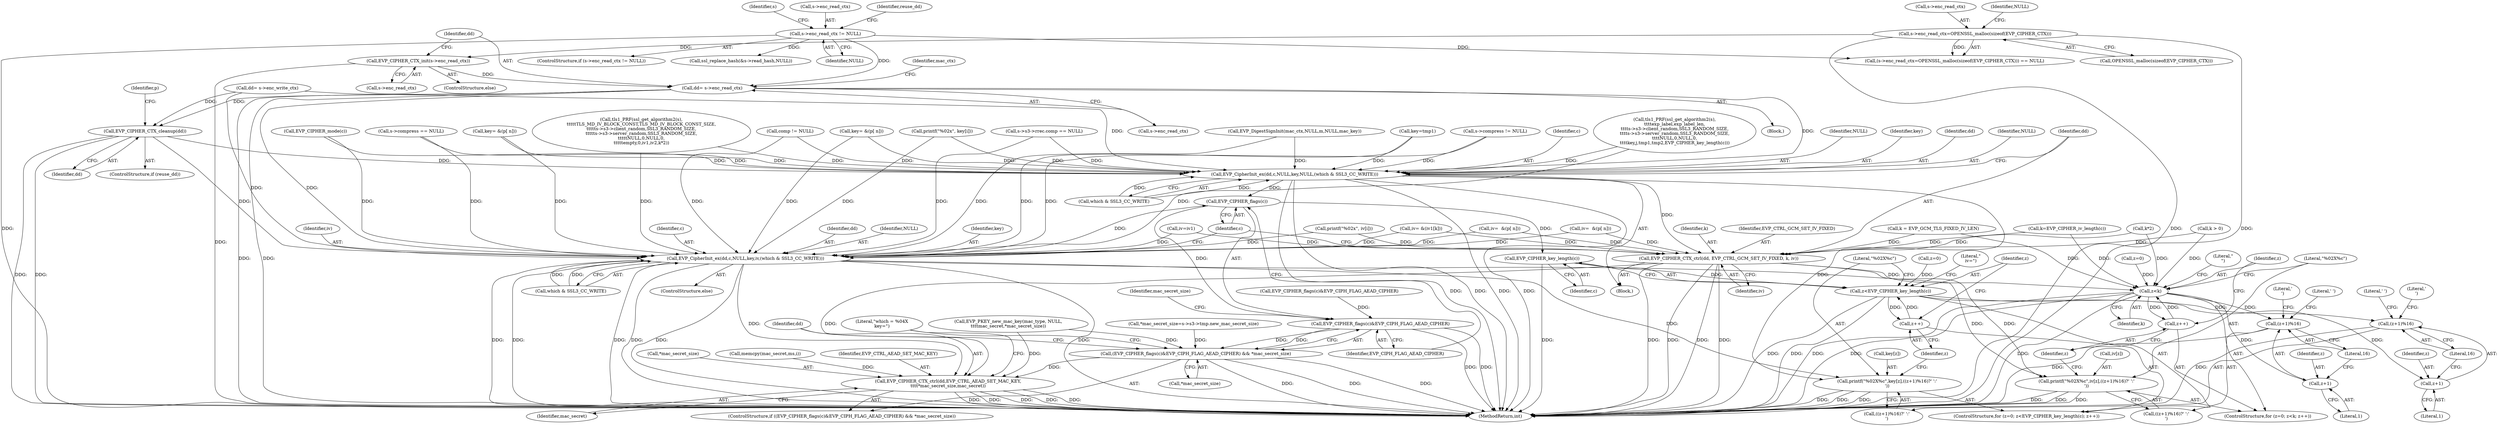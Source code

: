 digraph "0_openssl_34628967f1e65dc8f34e000f0f5518e21afbfc7b_0@API" {
"1000326" [label="(Call,dd= s->enc_read_ctx)"];
"1000301" [label="(Call,s->enc_read_ctx != NULL)"];
"1000322" [label="(Call,EVP_CIPHER_CTX_init(s->enc_read_ctx))"];
"1000312" [label="(Call,s->enc_read_ctx=OPENSSL_malloc(sizeof(EVP_CIPHER_CTX)))"];
"1000574" [label="(Call,EVP_CIPHER_CTX_cleanup(dd))"];
"1000949" [label="(Call,EVP_CipherInit_ex(dd,c,NULL,key,NULL,(which & SSL3_CC_WRITE)))"];
"1000958" [label="(Call,EVP_CIPHER_CTX_ctrl(dd, EVP_CTRL_GCM_SET_IV_FIXED, k, iv))"];
"1000981" [label="(Call,EVP_CIPHER_CTX_ctrl(dd,EVP_CTRL_AEAD_SET_MAC_KEY,\n\t\t\t\t*mac_secret_size,mac_secret))"];
"1001023" [label="(Call,z<k)"];
"1001026" [label="(Call,z++)"];
"1001034" [label="(Call,(z+1)%16)"];
"1001035" [label="(Call,z+1)"];
"1001028" [label="(Call,printf(\"%02X%c\",iv[z],((z+1)%16)?' ':'\n'))"];
"1000976" [label="(Call,EVP_CIPHER_flags(c))"];
"1000975" [label="(Call,EVP_CIPHER_flags(c)&EVP_CIPH_FLAG_AEAD_CIPHER)"];
"1000974" [label="(Call,(EVP_CIPHER_flags(c)&EVP_CIPH_FLAG_AEAD_CIPHER) && *mac_secret_size)"];
"1000998" [label="(Call,EVP_CIPHER_key_length(c))"];
"1000996" [label="(Call,z<EVP_CIPHER_key_length(c))"];
"1001000" [label="(Call,z++)"];
"1001008" [label="(Call,(z+1)%16)"];
"1001009" [label="(Call,z+1)"];
"1001002" [label="(Call,printf(\"%02X%c\",key[z],((z+1)%16)?' ':'\n'))"];
"1000964" [label="(Call,EVP_CipherInit_ex(dd,c,NULL,key,iv,(which & SSL3_CC_WRITE)))"];
"1001008" [label="(Call,(z+1)%16)"];
"1001020" [label="(Call,z=0)"];
"1000841" [label="(Call,key=tmp1)"];
"1000498" [label="(Call,dd= s->enc_write_ctx)"];
"1000948" [label="(Block,)"];
"1000952" [label="(Identifier,NULL)"];
"1000845" [label="(Call,k > 0)"];
"1000321" [label="(ControlStructure,else)"];
"1000332" [label="(Identifier,mac_ctx)"];
"1000322" [label="(Call,EVP_CIPHER_CTX_init(s->enc_read_ctx))"];
"1000314" [label="(Identifier,s)"];
"1001034" [label="(Call,(z+1)%16)"];
"1001033" [label="(Call,((z+1)%16)?' ':'\n')"];
"1000851" [label="(Call,tls1_PRF(ssl_get_algorithm2(s),\n\t\t\t\t\tTLS_MD_IV_BLOCK_CONST,TLS_MD_IV_BLOCK_CONST_SIZE,\n\t\t\t\t\ts->s3->client_random,SSL3_RANDOM_SIZE,\n\t\t\t\t\ts->s3->server_random,SSL3_RANDOM_SIZE,\n\t\t\t\t\tNULL,0,NULL,0,\n\t\t\t\t\tempty,0,iv1,iv2,k*2))"];
"1000659" [label="(Call,key= &(p[ n]))"];
"1001013" [label="(Literal,' ')"];
"1001004" [label="(Call,key[z])"];
"1001037" [label="(Literal,1)"];
"1001040" [label="(Literal,'\n')"];
"1000980" [label="(Identifier,mac_secret_size)"];
"1000966" [label="(Identifier,c)"];
"1000964" [label="(Call,EVP_CipherInit_ex(dd,c,NULL,key,iv,(which & SSL3_CC_WRITE)))"];
"1000963" [label="(ControlStructure,else)"];
"1000767" [label="(Call,EVP_PKEY_new_mac_key(mac_type, NULL,\n\t\t\t\tmac_secret,*mac_secret_size))"];
"1001000" [label="(Call,z++)"];
"1000951" [label="(Identifier,c)"];
"1000958" [label="(Call,EVP_CIPHER_CTX_ctrl(dd, EVP_CTRL_GCM_SET_IV_FIXED, k, iv))"];
"1000886" [label="(Call,iv= &(iv1[k]))"];
"1000305" [label="(Identifier,NULL)"];
"1000973" [label="(ControlStructure,if ((EVP_CIPHER_flags(c)&EVP_CIPH_FLAG_AEAD_CIPHER) && *mac_secret_size))"];
"1000760" [label="(Call,EVP_CIPHER_flags(c)&EVP_CIPH_FLAG_AEAD_CIPHER)"];
"1000356" [label="(Call,comp != NULL)"];
"1000333" [label="(Call,ssl_replace_hash(&s->read_hash,NULL))"];
"1000319" [label="(Identifier,NULL)"];
"1000936" [label="(Call,printf(\"%02x\", iv[i]))"];
"1000316" [label="(Call,OPENSSL_malloc(sizeof(EVP_CIPHER_CTX)))"];
"1000311" [label="(Call,(s->enc_read_ctx=OPENSSL_malloc(sizeof(EVP_CIPHER_CTX))) == NULL)"];
"1000882" [label="(Call,iv=iv1)"];
"1000997" [label="(Identifier,z)"];
"1000328" [label="(Call,s->enc_read_ctx)"];
"1000323" [label="(Call,s->enc_read_ctx)"];
"1001023" [label="(Call,z<k)"];
"1000773" [label="(Call,EVP_DigestSignInit(mac_ctx,NULL,m,NULL,mac_key))"];
"1001011" [label="(Literal,1)"];
"1001026" [label="(Call,z++)"];
"1001019" [label="(ControlStructure,for (z=0; z<k; z++))"];
"1000635" [label="(Call,k=EVP_CIPHER_iv_length(c))"];
"1000959" [label="(Identifier,dd)"];
"1000962" [label="(Identifier,iv)"];
"1000992" [label="(ControlStructure,for (z=0; z<EVP_CIPHER_key_length(c); z++))"];
"1001016" [label="(Literal,\"\niv=\")"];
"1000313" [label="(Call,s->enc_read_ctx)"];
"1001002" [label="(Call,printf(\"%02X%c\",key[z],((z+1)%16)?' ':'\n'))"];
"1000986" [label="(Identifier,mac_secret)"];
"1000981" [label="(Call,EVP_CIPHER_CTX_ctrl(dd,EVP_CTRL_AEAD_SET_MAC_KEY,\n\t\t\t\t*mac_secret_size,mac_secret))"];
"1000982" [label="(Identifier,dd)"];
"1000302" [label="(Call,s->enc_read_ctx)"];
"1001001" [label="(Identifier,z)"];
"1000813" [label="(Call,tls1_PRF(ssl_get_algorithm2(s),\n\t\t\t\texp_label,exp_label_len,\n\t\t\t\ts->s3->client_random,SSL3_RANDOM_SIZE,\n\t\t\t\ts->s3->server_random,SSL3_RANDOM_SIZE,\n\t\t\t\tNULL,0,NULL,0,\n\t\t\t\tkey,j,tmp1,tmp2,EVP_CIPHER_key_length(c)))"];
"1000961" [label="(Identifier,k)"];
"1001028" [label="(Call,printf(\"%02X%c\",iv[z],((z+1)%16)?' ':'\n'))"];
"1000998" [label="(Call,EVP_CIPHER_key_length(c))"];
"1000970" [label="(Call,which & SSL3_CC_WRITE)"];
"1001014" [label="(Literal,'\n')"];
"1000708" [label="(Call,key= &(p[ n]))"];
"1000988" [label="(Literal,\"which = %04X\nkey=\")"];
"1000945" [label="(Call,EVP_CIPHER_mode(c))"];
"1001036" [label="(Identifier,z)"];
"1000984" [label="(Call,*mac_secret_size)"];
"1000301" [label="(Call,s->enc_read_ctx != NULL)"];
"1000978" [label="(Identifier,EVP_CIPH_FLAG_AEAD_CIPHER)"];
"1001029" [label="(Literal,\"%02X%c\")"];
"1001007" [label="(Call,((z+1)%16)?' ':'\n')"];
"1000954" [label="(Identifier,NULL)"];
"1000575" [label="(Identifier,dd)"];
"1001024" [label="(Identifier,z)"];
"1000307" [label="(Identifier,reuse_dd)"];
"1000587" [label="(Call,*mac_secret_size=s->s3->tmp.new_mac_secret_size)"];
"1001003" [label="(Literal,\"%02X%c\")"];
"1001012" [label="(Literal,16)"];
"1000965" [label="(Identifier,dd)"];
"1000955" [label="(Call,which & SSL3_CC_WRITE)"];
"1000967" [label="(Identifier,NULL)"];
"1000512" [label="(Call,s->compress != NULL)"];
"1001010" [label="(Identifier,z)"];
"1001038" [label="(Literal,16)"];
"1000326" [label="(Call,dd= s->enc_read_ctx)"];
"1000975" [label="(Call,EVP_CIPHER_flags(c)&EVP_CIPH_FLAG_AEAD_CIPHER)"];
"1000719" [label="(Call,iv=  &(p[ n]))"];
"1000631" [label="(Call,k = EVP_GCM_TLS_FIXED_IV_LEN)"];
"1000968" [label="(Identifier,key)"];
"1000876" [label="(Call,k*2)"];
"1000993" [label="(Call,z=0)"];
"1001042" [label="(Literal,\"\n\")"];
"1000572" [label="(ControlStructure,if (reuse_dd))"];
"1000999" [label="(Identifier,c)"];
"1001068" [label="(MethodReturn,int)"];
"1000300" [label="(ControlStructure,if (s->enc_read_ctx != NULL))"];
"1000976" [label="(Call,EVP_CIPHER_flags(c))"];
"1001035" [label="(Call,z+1)"];
"1000979" [label="(Call,*mac_secret_size)"];
"1000276" [label="(Block,)"];
"1000953" [label="(Identifier,key)"];
"1001027" [label="(Identifier,z)"];
"1001039" [label="(Literal,' ')"];
"1000949" [label="(Call,EVP_CipherInit_ex(dd,c,NULL,key,NULL,(which & SSL3_CC_WRITE)))"];
"1001025" [label="(Identifier,k)"];
"1000327" [label="(Identifier,dd)"];
"1000960" [label="(Identifier,EVP_CTRL_GCM_SET_IV_FIXED)"];
"1000996" [label="(Call,z<EVP_CIPHER_key_length(c))"];
"1000527" [label="(Call,s->compress == NULL)"];
"1000754" [label="(Call,memcpy(mac_secret,ms,i))"];
"1000983" [label="(Identifier,EVP_CTRL_AEAD_SET_MAC_KEY)"];
"1001009" [label="(Call,z+1)"];
"1000969" [label="(Identifier,iv)"];
"1000916" [label="(Call,printf(\"%02x\", key[i]))"];
"1001030" [label="(Call,iv[z])"];
"1000977" [label="(Identifier,c)"];
"1000670" [label="(Call,iv=  &(p[ n]))"];
"1000312" [label="(Call,s->enc_read_ctx=OPENSSL_malloc(sizeof(EVP_CIPHER_CTX)))"];
"1000574" [label="(Call,EVP_CIPHER_CTX_cleanup(dd))"];
"1000402" [label="(Call,s->s3->rrec.comp == NULL)"];
"1000950" [label="(Identifier,dd)"];
"1000577" [label="(Identifier,p)"];
"1000974" [label="(Call,(EVP_CIPHER_flags(c)&EVP_CIPH_FLAG_AEAD_CIPHER) && *mac_secret_size)"];
"1000326" -> "1000276"  [label="AST: "];
"1000326" -> "1000328"  [label="CFG: "];
"1000327" -> "1000326"  [label="AST: "];
"1000328" -> "1000326"  [label="AST: "];
"1000332" -> "1000326"  [label="CFG: "];
"1000326" -> "1001068"  [label="DDG: "];
"1000326" -> "1001068"  [label="DDG: "];
"1000301" -> "1000326"  [label="DDG: "];
"1000322" -> "1000326"  [label="DDG: "];
"1000326" -> "1000574"  [label="DDG: "];
"1000326" -> "1000949"  [label="DDG: "];
"1000326" -> "1000964"  [label="DDG: "];
"1000301" -> "1000300"  [label="AST: "];
"1000301" -> "1000305"  [label="CFG: "];
"1000302" -> "1000301"  [label="AST: "];
"1000305" -> "1000301"  [label="AST: "];
"1000307" -> "1000301"  [label="CFG: "];
"1000314" -> "1000301"  [label="CFG: "];
"1000301" -> "1001068"  [label="DDG: "];
"1000301" -> "1000311"  [label="DDG: "];
"1000301" -> "1000333"  [label="DDG: "];
"1000322" -> "1000321"  [label="AST: "];
"1000322" -> "1000323"  [label="CFG: "];
"1000323" -> "1000322"  [label="AST: "];
"1000327" -> "1000322"  [label="CFG: "];
"1000322" -> "1001068"  [label="DDG: "];
"1000312" -> "1000322"  [label="DDG: "];
"1000312" -> "1000311"  [label="AST: "];
"1000312" -> "1000316"  [label="CFG: "];
"1000313" -> "1000312"  [label="AST: "];
"1000316" -> "1000312"  [label="AST: "];
"1000319" -> "1000312"  [label="CFG: "];
"1000312" -> "1001068"  [label="DDG: "];
"1000312" -> "1001068"  [label="DDG: "];
"1000312" -> "1000311"  [label="DDG: "];
"1000574" -> "1000572"  [label="AST: "];
"1000574" -> "1000575"  [label="CFG: "];
"1000575" -> "1000574"  [label="AST: "];
"1000577" -> "1000574"  [label="CFG: "];
"1000574" -> "1001068"  [label="DDG: "];
"1000574" -> "1001068"  [label="DDG: "];
"1000498" -> "1000574"  [label="DDG: "];
"1000574" -> "1000949"  [label="DDG: "];
"1000574" -> "1000964"  [label="DDG: "];
"1000949" -> "1000948"  [label="AST: "];
"1000949" -> "1000955"  [label="CFG: "];
"1000950" -> "1000949"  [label="AST: "];
"1000951" -> "1000949"  [label="AST: "];
"1000952" -> "1000949"  [label="AST: "];
"1000953" -> "1000949"  [label="AST: "];
"1000954" -> "1000949"  [label="AST: "];
"1000955" -> "1000949"  [label="AST: "];
"1000959" -> "1000949"  [label="CFG: "];
"1000949" -> "1001068"  [label="DDG: "];
"1000949" -> "1001068"  [label="DDG: "];
"1000949" -> "1001068"  [label="DDG: "];
"1000949" -> "1001068"  [label="DDG: "];
"1000498" -> "1000949"  [label="DDG: "];
"1000945" -> "1000949"  [label="DDG: "];
"1000813" -> "1000949"  [label="DDG: "];
"1000851" -> "1000949"  [label="DDG: "];
"1000527" -> "1000949"  [label="DDG: "];
"1000773" -> "1000949"  [label="DDG: "];
"1000512" -> "1000949"  [label="DDG: "];
"1000402" -> "1000949"  [label="DDG: "];
"1000356" -> "1000949"  [label="DDG: "];
"1000708" -> "1000949"  [label="DDG: "];
"1000841" -> "1000949"  [label="DDG: "];
"1000659" -> "1000949"  [label="DDG: "];
"1000916" -> "1000949"  [label="DDG: "];
"1000955" -> "1000949"  [label="DDG: "];
"1000955" -> "1000949"  [label="DDG: "];
"1000949" -> "1000958"  [label="DDG: "];
"1000949" -> "1000976"  [label="DDG: "];
"1000949" -> "1001002"  [label="DDG: "];
"1000958" -> "1000948"  [label="AST: "];
"1000958" -> "1000962"  [label="CFG: "];
"1000959" -> "1000958"  [label="AST: "];
"1000960" -> "1000958"  [label="AST: "];
"1000961" -> "1000958"  [label="AST: "];
"1000962" -> "1000958"  [label="AST: "];
"1000977" -> "1000958"  [label="CFG: "];
"1000958" -> "1001068"  [label="DDG: "];
"1000958" -> "1001068"  [label="DDG: "];
"1000958" -> "1001068"  [label="DDG: "];
"1000958" -> "1001068"  [label="DDG: "];
"1000845" -> "1000958"  [label="DDG: "];
"1000876" -> "1000958"  [label="DDG: "];
"1000631" -> "1000958"  [label="DDG: "];
"1000635" -> "1000958"  [label="DDG: "];
"1000882" -> "1000958"  [label="DDG: "];
"1000936" -> "1000958"  [label="DDG: "];
"1000886" -> "1000958"  [label="DDG: "];
"1000670" -> "1000958"  [label="DDG: "];
"1000719" -> "1000958"  [label="DDG: "];
"1000958" -> "1000981"  [label="DDG: "];
"1000958" -> "1001023"  [label="DDG: "];
"1000958" -> "1001028"  [label="DDG: "];
"1000981" -> "1000973"  [label="AST: "];
"1000981" -> "1000986"  [label="CFG: "];
"1000982" -> "1000981"  [label="AST: "];
"1000983" -> "1000981"  [label="AST: "];
"1000984" -> "1000981"  [label="AST: "];
"1000986" -> "1000981"  [label="AST: "];
"1000988" -> "1000981"  [label="CFG: "];
"1000981" -> "1001068"  [label="DDG: "];
"1000981" -> "1001068"  [label="DDG: "];
"1000981" -> "1001068"  [label="DDG: "];
"1000981" -> "1001068"  [label="DDG: "];
"1000981" -> "1001068"  [label="DDG: "];
"1000964" -> "1000981"  [label="DDG: "];
"1000974" -> "1000981"  [label="DDG: "];
"1000754" -> "1000981"  [label="DDG: "];
"1000767" -> "1000981"  [label="DDG: "];
"1001023" -> "1001019"  [label="AST: "];
"1001023" -> "1001025"  [label="CFG: "];
"1001024" -> "1001023"  [label="AST: "];
"1001025" -> "1001023"  [label="AST: "];
"1001029" -> "1001023"  [label="CFG: "];
"1001042" -> "1001023"  [label="CFG: "];
"1001023" -> "1001068"  [label="DDG: "];
"1001023" -> "1001068"  [label="DDG: "];
"1001023" -> "1001068"  [label="DDG: "];
"1001026" -> "1001023"  [label="DDG: "];
"1001020" -> "1001023"  [label="DDG: "];
"1000845" -> "1001023"  [label="DDG: "];
"1000876" -> "1001023"  [label="DDG: "];
"1000631" -> "1001023"  [label="DDG: "];
"1000635" -> "1001023"  [label="DDG: "];
"1001023" -> "1001026"  [label="DDG: "];
"1001023" -> "1001034"  [label="DDG: "];
"1001023" -> "1001035"  [label="DDG: "];
"1001026" -> "1001019"  [label="AST: "];
"1001026" -> "1001027"  [label="CFG: "];
"1001027" -> "1001026"  [label="AST: "];
"1001024" -> "1001026"  [label="CFG: "];
"1001034" -> "1001033"  [label="AST: "];
"1001034" -> "1001038"  [label="CFG: "];
"1001035" -> "1001034"  [label="AST: "];
"1001038" -> "1001034"  [label="AST: "];
"1001039" -> "1001034"  [label="CFG: "];
"1001040" -> "1001034"  [label="CFG: "];
"1001034" -> "1001068"  [label="DDG: "];
"1001035" -> "1001037"  [label="CFG: "];
"1001036" -> "1001035"  [label="AST: "];
"1001037" -> "1001035"  [label="AST: "];
"1001038" -> "1001035"  [label="CFG: "];
"1001028" -> "1001019"  [label="AST: "];
"1001028" -> "1001033"  [label="CFG: "];
"1001029" -> "1001028"  [label="AST: "];
"1001030" -> "1001028"  [label="AST: "];
"1001033" -> "1001028"  [label="AST: "];
"1001027" -> "1001028"  [label="CFG: "];
"1001028" -> "1001068"  [label="DDG: "];
"1001028" -> "1001068"  [label="DDG: "];
"1001028" -> "1001068"  [label="DDG: "];
"1000964" -> "1001028"  [label="DDG: "];
"1000976" -> "1000975"  [label="AST: "];
"1000976" -> "1000977"  [label="CFG: "];
"1000977" -> "1000976"  [label="AST: "];
"1000978" -> "1000976"  [label="CFG: "];
"1000976" -> "1000975"  [label="DDG: "];
"1000964" -> "1000976"  [label="DDG: "];
"1000976" -> "1000998"  [label="DDG: "];
"1000975" -> "1000974"  [label="AST: "];
"1000975" -> "1000978"  [label="CFG: "];
"1000978" -> "1000975"  [label="AST: "];
"1000980" -> "1000975"  [label="CFG: "];
"1000974" -> "1000975"  [label="CFG: "];
"1000975" -> "1001068"  [label="DDG: "];
"1000975" -> "1001068"  [label="DDG: "];
"1000975" -> "1000974"  [label="DDG: "];
"1000975" -> "1000974"  [label="DDG: "];
"1000760" -> "1000975"  [label="DDG: "];
"1000974" -> "1000973"  [label="AST: "];
"1000974" -> "1000979"  [label="CFG: "];
"1000979" -> "1000974"  [label="AST: "];
"1000982" -> "1000974"  [label="CFG: "];
"1000988" -> "1000974"  [label="CFG: "];
"1000974" -> "1001068"  [label="DDG: "];
"1000974" -> "1001068"  [label="DDG: "];
"1000974" -> "1001068"  [label="DDG: "];
"1000587" -> "1000974"  [label="DDG: "];
"1000767" -> "1000974"  [label="DDG: "];
"1000998" -> "1000996"  [label="AST: "];
"1000998" -> "1000999"  [label="CFG: "];
"1000999" -> "1000998"  [label="AST: "];
"1000996" -> "1000998"  [label="CFG: "];
"1000998" -> "1001068"  [label="DDG: "];
"1000998" -> "1000996"  [label="DDG: "];
"1000996" -> "1000992"  [label="AST: "];
"1000997" -> "1000996"  [label="AST: "];
"1001003" -> "1000996"  [label="CFG: "];
"1001016" -> "1000996"  [label="CFG: "];
"1000996" -> "1001068"  [label="DDG: "];
"1000996" -> "1001068"  [label="DDG: "];
"1001000" -> "1000996"  [label="DDG: "];
"1000993" -> "1000996"  [label="DDG: "];
"1000996" -> "1001000"  [label="DDG: "];
"1000996" -> "1001008"  [label="DDG: "];
"1000996" -> "1001009"  [label="DDG: "];
"1001000" -> "1000992"  [label="AST: "];
"1001000" -> "1001001"  [label="CFG: "];
"1001001" -> "1001000"  [label="AST: "];
"1000997" -> "1001000"  [label="CFG: "];
"1001008" -> "1001007"  [label="AST: "];
"1001008" -> "1001012"  [label="CFG: "];
"1001009" -> "1001008"  [label="AST: "];
"1001012" -> "1001008"  [label="AST: "];
"1001013" -> "1001008"  [label="CFG: "];
"1001014" -> "1001008"  [label="CFG: "];
"1001008" -> "1001068"  [label="DDG: "];
"1001009" -> "1001011"  [label="CFG: "];
"1001010" -> "1001009"  [label="AST: "];
"1001011" -> "1001009"  [label="AST: "];
"1001012" -> "1001009"  [label="CFG: "];
"1001002" -> "1000992"  [label="AST: "];
"1001002" -> "1001007"  [label="CFG: "];
"1001003" -> "1001002"  [label="AST: "];
"1001004" -> "1001002"  [label="AST: "];
"1001007" -> "1001002"  [label="AST: "];
"1001001" -> "1001002"  [label="CFG: "];
"1001002" -> "1001068"  [label="DDG: "];
"1001002" -> "1001068"  [label="DDG: "];
"1001002" -> "1001068"  [label="DDG: "];
"1000964" -> "1001002"  [label="DDG: "];
"1000964" -> "1000963"  [label="AST: "];
"1000964" -> "1000970"  [label="CFG: "];
"1000965" -> "1000964"  [label="AST: "];
"1000966" -> "1000964"  [label="AST: "];
"1000967" -> "1000964"  [label="AST: "];
"1000968" -> "1000964"  [label="AST: "];
"1000969" -> "1000964"  [label="AST: "];
"1000970" -> "1000964"  [label="AST: "];
"1000977" -> "1000964"  [label="CFG: "];
"1000964" -> "1001068"  [label="DDG: "];
"1000964" -> "1001068"  [label="DDG: "];
"1000964" -> "1001068"  [label="DDG: "];
"1000964" -> "1001068"  [label="DDG: "];
"1000964" -> "1001068"  [label="DDG: "];
"1000964" -> "1001068"  [label="DDG: "];
"1000498" -> "1000964"  [label="DDG: "];
"1000945" -> "1000964"  [label="DDG: "];
"1000813" -> "1000964"  [label="DDG: "];
"1000851" -> "1000964"  [label="DDG: "];
"1000527" -> "1000964"  [label="DDG: "];
"1000773" -> "1000964"  [label="DDG: "];
"1000512" -> "1000964"  [label="DDG: "];
"1000402" -> "1000964"  [label="DDG: "];
"1000356" -> "1000964"  [label="DDG: "];
"1000708" -> "1000964"  [label="DDG: "];
"1000841" -> "1000964"  [label="DDG: "];
"1000659" -> "1000964"  [label="DDG: "];
"1000916" -> "1000964"  [label="DDG: "];
"1000882" -> "1000964"  [label="DDG: "];
"1000936" -> "1000964"  [label="DDG: "];
"1000886" -> "1000964"  [label="DDG: "];
"1000670" -> "1000964"  [label="DDG: "];
"1000719" -> "1000964"  [label="DDG: "];
"1000970" -> "1000964"  [label="DDG: "];
"1000970" -> "1000964"  [label="DDG: "];
}
